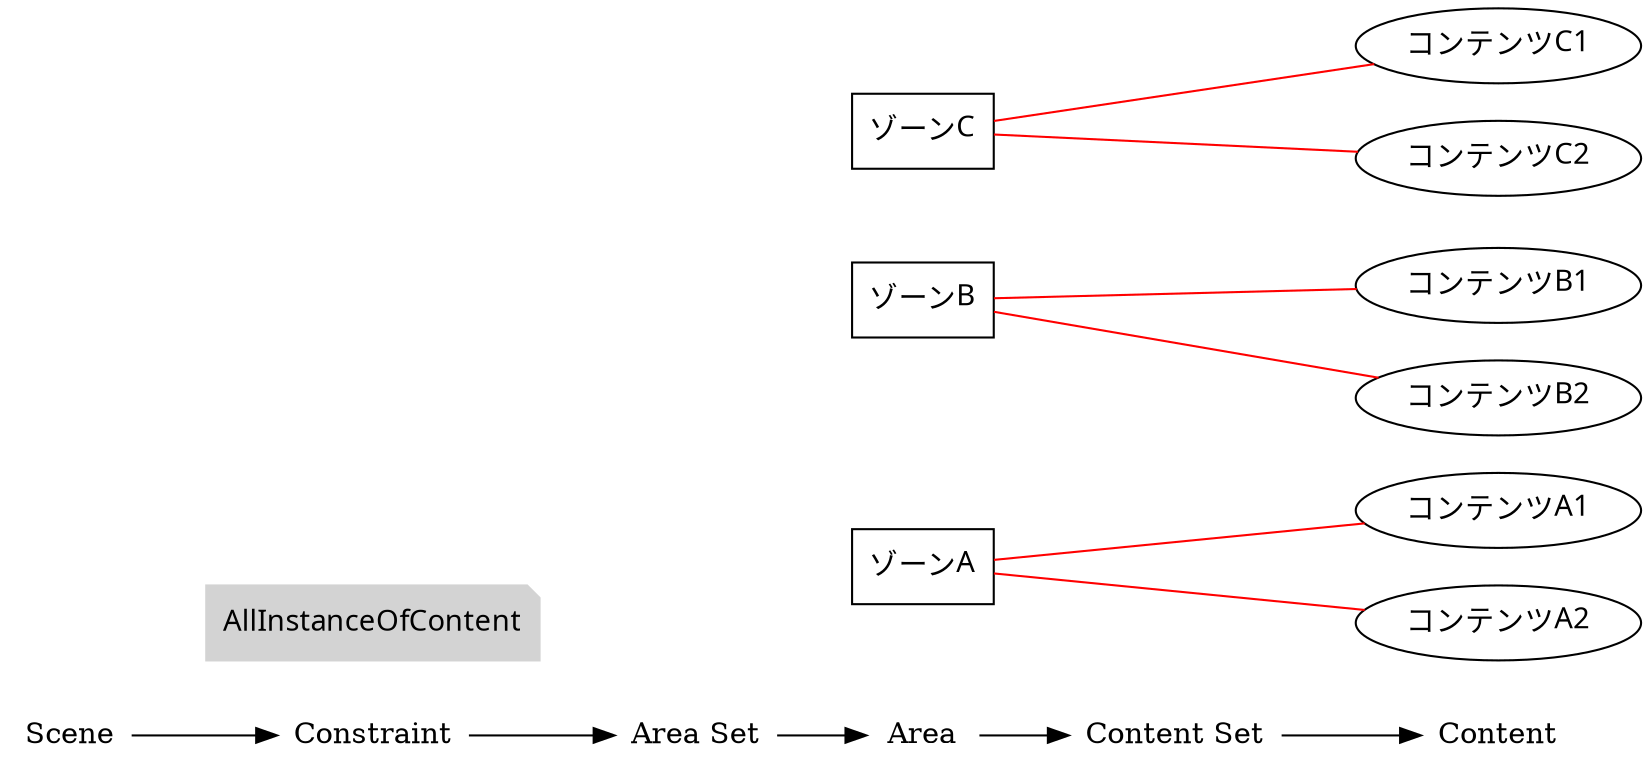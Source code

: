 digraph rule_objects_graph {
	rankdir = LR;
	charset="utf-8";
	clusterrank = global;
	
	node [shape = plaintext];
	Scene -> Constraint -> "Area Set" -> Area -> "Content Set" -> Content; 
	{ rank = same;
		node [shape = box];
		{
			Area;

			e1 [label="ゾーンA", fontname="Meiryo UI"];
			e2 [label="ゾーンB", fontname="Meiryo UI"];
			e3 [label="ゾーンC", fontname="Meiryo UI"];
		}
	}
	
	{ rank = same;
		node [shape = ellipse];
		{
			Content;

			e4 [label="コンテンツA1", fontname="Meiryo UI"];
			e5 [label="コンテンツB1", fontname="Meiryo UI"];
			e6 [label="コンテンツC1", fontname="Meiryo UI"];
			e7 [label="コンテンツA2", fontname="Meiryo UI"];
			e8 [label="コンテンツB2", fontname="Meiryo UI"];
			e9 [label="コンテンツC2", fontname="Meiryo UI"];

		}
	}
	
	{
		subgraph subareaset {
			"Area Set";
			node [shape = box, style = filled, color = lightpink];


		}
	}


	
	{
		subgraph subcontentset {
			"Content Set";
			node [shape = ellipse, style = filled, color = palegreen];


		}
	}



	

	

	e1 -> e4 [dir=none, color=red];
	e2 -> e5 [dir=none, color=red];
	e3 -> e6 [dir=none, color=red];
	e1 -> e7 [dir=none, color=red];
	e2 -> e8 [dir=none, color=red];
	e3 -> e9 [dir=none, color=red];
	

	

	subgraph scene { rank = same;
		node [shape = circle, style = filled, color = lightblue];
		{
			"Scene";

		}
	}

	{ rank = same;
		node [shape = note, style = filled, color = lightgrey];
		{
			"Constraint";
			e10 [label="AllInstanceOfContent", fontname="Meiryo UI"];
		}
	}
	
	{ rank = same;
		node [shape = note, style = filled, color = lavenderblush2];
		{
			"Constraint";
		}
	}

	{ rank = same;
		node [shape = note, style = filled, color = lightpink2];
		{
			"Constraint";
		}
	}

	

	

	
}

